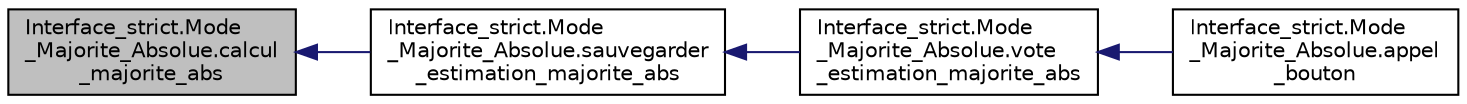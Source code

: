 digraph "Interface_strict.Mode_Majorite_Absolue.calcul_majorite_abs"
{
  edge [fontname="Helvetica",fontsize="10",labelfontname="Helvetica",labelfontsize="10"];
  node [fontname="Helvetica",fontsize="10",shape=record];
  rankdir="LR";
  Node13 [label="Interface_strict.Mode\l_Majorite_Absolue.calcul\l_majorite_abs",height=0.2,width=0.4,color="black", fillcolor="grey75", style="filled", fontcolor="black"];
  Node13 -> Node14 [dir="back",color="midnightblue",fontsize="10",style="solid",fontname="Helvetica"];
  Node14 [label="Interface_strict.Mode\l_Majorite_Absolue.sauvegarder\l_estimation_majorite_abs",height=0.2,width=0.4,color="black", fillcolor="white", style="filled",URL="$class_interface__strict_1_1_mode___majorite___absolue.html#a909ef2c82e78f56caf634a6733c63fe9"];
  Node14 -> Node15 [dir="back",color="midnightblue",fontsize="10",style="solid",fontname="Helvetica"];
  Node15 [label="Interface_strict.Mode\l_Majorite_Absolue.vote\l_estimation_majorite_abs",height=0.2,width=0.4,color="black", fillcolor="white", style="filled",URL="$class_interface__strict_1_1_mode___majorite___absolue.html#a02770dc9302e6fc45e73788b73bd4282"];
  Node15 -> Node16 [dir="back",color="midnightblue",fontsize="10",style="solid",fontname="Helvetica"];
  Node16 [label="Interface_strict.Mode\l_Majorite_Absolue.appel\l_bouton",height=0.2,width=0.4,color="black", fillcolor="white", style="filled",URL="$class_interface__strict_1_1_mode___majorite___absolue.html#a5bc4e78cfcba0c97a8cdb4026c388c30"];
}

